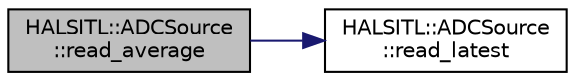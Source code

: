 digraph "HALSITL::ADCSource::read_average"
{
 // INTERACTIVE_SVG=YES
  edge [fontname="Helvetica",fontsize="10",labelfontname="Helvetica",labelfontsize="10"];
  node [fontname="Helvetica",fontsize="10",shape=record];
  rankdir="LR";
  Node1 [label="HALSITL::ADCSource\l::read_average",height=0.2,width=0.4,color="black", fillcolor="grey75", style="filled" fontcolor="black"];
  Node1 -> Node2 [color="midnightblue",fontsize="10",style="solid",fontname="Helvetica"];
  Node2 [label="HALSITL::ADCSource\l::read_latest",height=0.2,width=0.4,color="black", fillcolor="white", style="filled",URL="$classHALSITL_1_1ADCSource.html#a7d548b4b6110a6e94fffa75a1a2294e1"];
}
